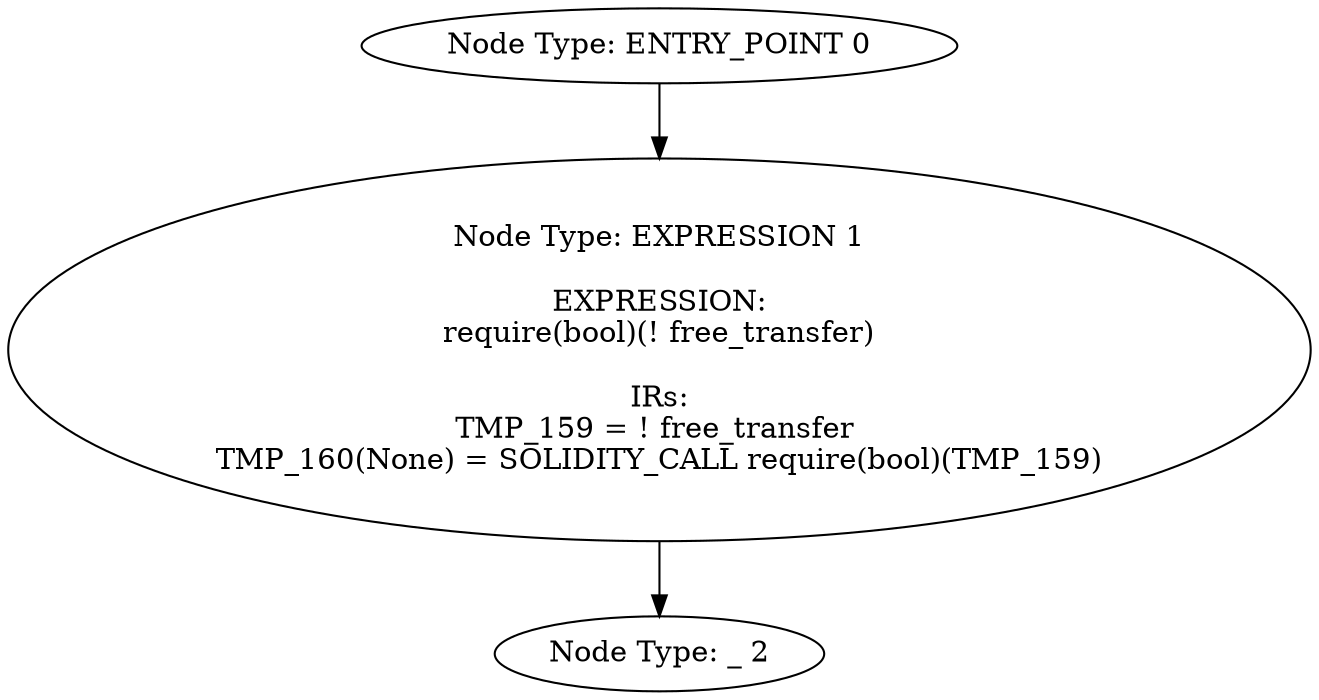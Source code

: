 digraph{
0[label="Node Type: ENTRY_POINT 0
"];
0->1;
1[label="Node Type: EXPRESSION 1

EXPRESSION:
require(bool)(! free_transfer)

IRs:
TMP_159 = ! free_transfer 
TMP_160(None) = SOLIDITY_CALL require(bool)(TMP_159)"];
1->2;
2[label="Node Type: _ 2
"];
}
